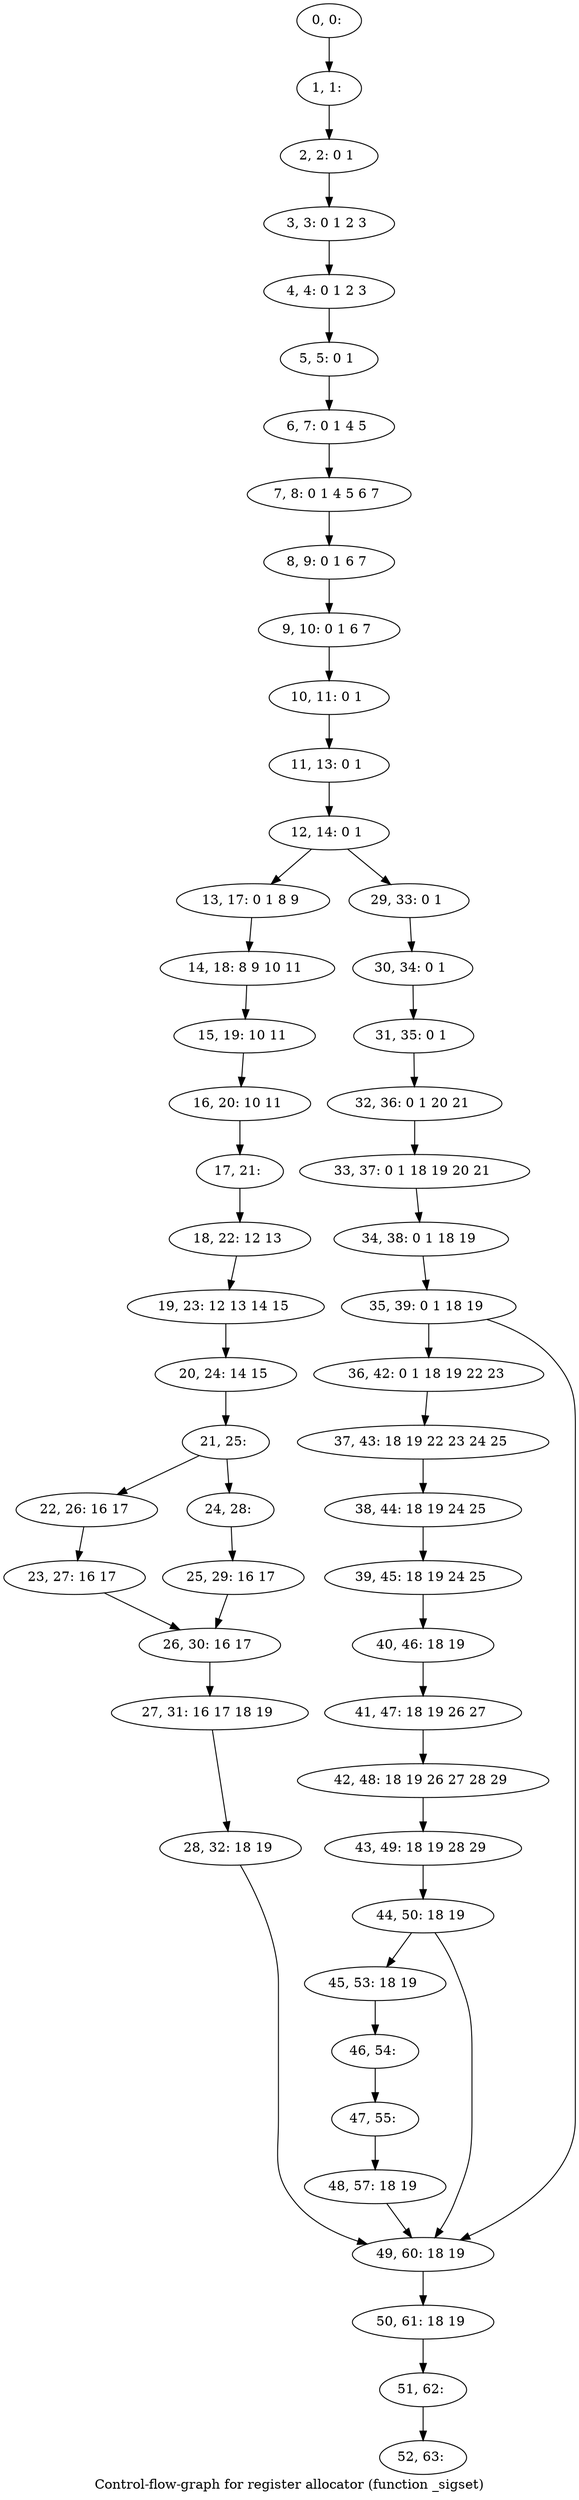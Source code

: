 digraph G {
graph [label="Control-flow-graph for register allocator (function _sigset)"]
0[label="0, 0: "];
1[label="1, 1: "];
2[label="2, 2: 0 1 "];
3[label="3, 3: 0 1 2 3 "];
4[label="4, 4: 0 1 2 3 "];
5[label="5, 5: 0 1 "];
6[label="6, 7: 0 1 4 5 "];
7[label="7, 8: 0 1 4 5 6 7 "];
8[label="8, 9: 0 1 6 7 "];
9[label="9, 10: 0 1 6 7 "];
10[label="10, 11: 0 1 "];
11[label="11, 13: 0 1 "];
12[label="12, 14: 0 1 "];
13[label="13, 17: 0 1 8 9 "];
14[label="14, 18: 8 9 10 11 "];
15[label="15, 19: 10 11 "];
16[label="16, 20: 10 11 "];
17[label="17, 21: "];
18[label="18, 22: 12 13 "];
19[label="19, 23: 12 13 14 15 "];
20[label="20, 24: 14 15 "];
21[label="21, 25: "];
22[label="22, 26: 16 17 "];
23[label="23, 27: 16 17 "];
24[label="24, 28: "];
25[label="25, 29: 16 17 "];
26[label="26, 30: 16 17 "];
27[label="27, 31: 16 17 18 19 "];
28[label="28, 32: 18 19 "];
29[label="29, 33: 0 1 "];
30[label="30, 34: 0 1 "];
31[label="31, 35: 0 1 "];
32[label="32, 36: 0 1 20 21 "];
33[label="33, 37: 0 1 18 19 20 21 "];
34[label="34, 38: 0 1 18 19 "];
35[label="35, 39: 0 1 18 19 "];
36[label="36, 42: 0 1 18 19 22 23 "];
37[label="37, 43: 18 19 22 23 24 25 "];
38[label="38, 44: 18 19 24 25 "];
39[label="39, 45: 18 19 24 25 "];
40[label="40, 46: 18 19 "];
41[label="41, 47: 18 19 26 27 "];
42[label="42, 48: 18 19 26 27 28 29 "];
43[label="43, 49: 18 19 28 29 "];
44[label="44, 50: 18 19 "];
45[label="45, 53: 18 19 "];
46[label="46, 54: "];
47[label="47, 55: "];
48[label="48, 57: 18 19 "];
49[label="49, 60: 18 19 "];
50[label="50, 61: 18 19 "];
51[label="51, 62: "];
52[label="52, 63: "];
0->1 ;
1->2 ;
2->3 ;
3->4 ;
4->5 ;
5->6 ;
6->7 ;
7->8 ;
8->9 ;
9->10 ;
10->11 ;
11->12 ;
12->13 ;
12->29 ;
13->14 ;
14->15 ;
15->16 ;
16->17 ;
17->18 ;
18->19 ;
19->20 ;
20->21 ;
21->22 ;
21->24 ;
22->23 ;
23->26 ;
24->25 ;
25->26 ;
26->27 ;
27->28 ;
28->49 ;
29->30 ;
30->31 ;
31->32 ;
32->33 ;
33->34 ;
34->35 ;
35->36 ;
35->49 ;
36->37 ;
37->38 ;
38->39 ;
39->40 ;
40->41 ;
41->42 ;
42->43 ;
43->44 ;
44->45 ;
44->49 ;
45->46 ;
46->47 ;
47->48 ;
48->49 ;
49->50 ;
50->51 ;
51->52 ;
}
